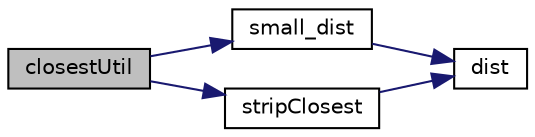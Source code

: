digraph "closestUtil"
{
  edge [fontname="Helvetica",fontsize="10",labelfontname="Helvetica",labelfontsize="10"];
  node [fontname="Helvetica",fontsize="10",shape=record];
  rankdir="LR";
  Node1 [label="closestUtil",height=0.2,width=0.4,color="black", fillcolor="grey75", style="filled", fontcolor="black"];
  Node1 -> Node2 [color="midnightblue",fontsize="10",style="solid",fontname="Helvetica"];
  Node2 [label="small_dist",height=0.2,width=0.4,color="black", fillcolor="white", style="filled",URL="$ClosestPair_8cpp.html#a146964a2a60bc7aad744097a83fbea22"];
  Node2 -> Node3 [color="midnightblue",fontsize="10",style="solid",fontname="Helvetica"];
  Node3 [label="dist",height=0.2,width=0.4,color="black", fillcolor="white", style="filled",URL="$ClosestPair_8cpp.html#a0b64710c8f93238fd1c94b878bbd182c"];
  Node1 -> Node4 [color="midnightblue",fontsize="10",style="solid",fontname="Helvetica"];
  Node4 [label="stripClosest",height=0.2,width=0.4,color="black", fillcolor="white", style="filled",URL="$ClosestPair_8cpp.html#a4cd5164639ea4c319b1fad38ab8e29bf"];
  Node4 -> Node3 [color="midnightblue",fontsize="10",style="solid",fontname="Helvetica"];
}
